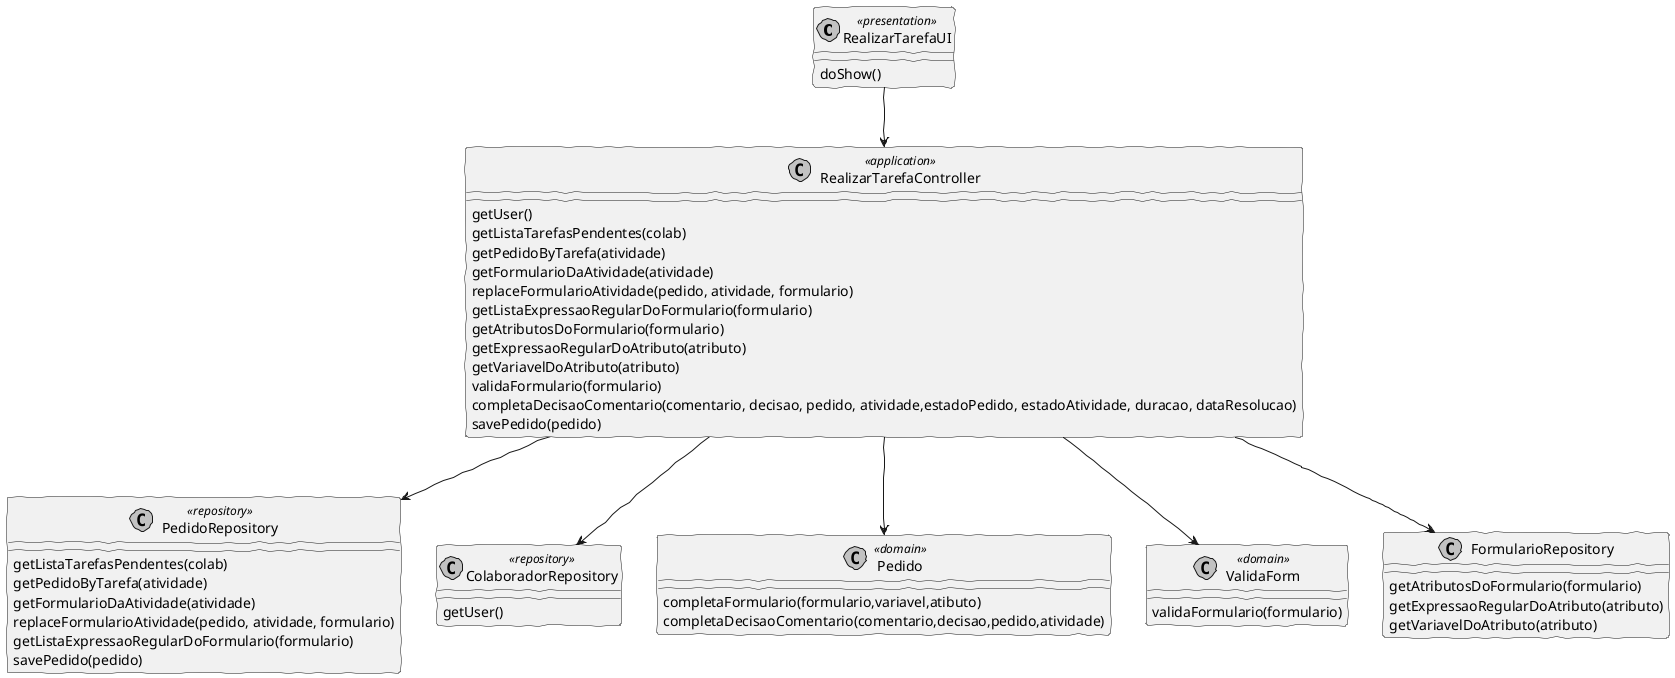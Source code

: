 @startuml
'http://plantuml.com/skinparam.html
skinparam handwritten true
skinparam monochrome true
skinparam packageStyle rect
skinparam defaultFontName FG Virgil
skinparam shadowing false

class RealizarTarefaUI <<presentation>>
class RealizarTarefaController <<application>>
class PedidoRepository <<repository>>
class ColaboradorRepository <<repository>>
class Pedido <<domain>>
class ValidaForm <<domain>>

RealizarTarefaUI --> RealizarTarefaController
RealizarTarefaUI : doShow()

RealizarTarefaController : getUser()
RealizarTarefaController : getListaTarefasPendentes(colab)
RealizarTarefaController : getPedidoByTarefa(atividade)
RealizarTarefaController : getFormularioDaAtividade(atividade)
RealizarTarefaController : replaceFormularioAtividade(pedido, atividade, formulario)
RealizarTarefaController : getListaExpressaoRegularDoFormulario(formulario)
RealizarTarefaController : getAtributosDoFormulario(formulario)
RealizarTarefaController : getExpressaoRegularDoAtributo(atributo)
RealizarTarefaController : getVariavelDoAtributo(atributo)
RealizarTarefaController : validaFormulario(formulario)
RealizarTarefaController : completaDecisaoComentario(comentario, decisao, pedido, atividade,estadoPedido, estadoAtividade, duracao, dataResolucao)
RealizarTarefaController : savePedido(pedido)

Pedido : completaFormulario(formulario,variavel,atibuto)
Pedido : completaDecisaoComentario(comentario,decisao,pedido,atividade)

ValidaForm : validaFormulario(formulario)

RealizarTarefaController --> PedidoRepository
RealizarTarefaController --> FormularioRepository
RealizarTarefaController --> ColaboradorRepository
RealizarTarefaController --> Pedido
RealizarTarefaController --> ValidaForm

ColaboradorRepository : getUser()

PedidoRepository : getListaTarefasPendentes(colab)
PedidoRepository : getPedidoByTarefa(atividade)
PedidoRepository : getFormularioDaAtividade(atividade)
PedidoRepository : replaceFormularioAtividade(pedido, atividade, formulario)
PedidoRepository : getListaExpressaoRegularDoFormulario(formulario)
PedidoRepository : savePedido(pedido)

FormularioRepository : getAtributosDoFormulario(formulario)
FormularioRepository : getExpressaoRegularDoAtributo(atributo)
FormularioRepository : getVariavelDoAtributo(atributo)

@enduml